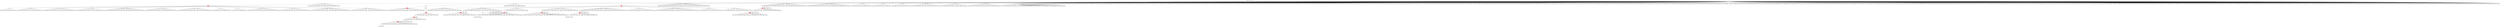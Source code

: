 digraph g {
	"49" -> "50";
	"50" [label="32"];
	"49" -> "51";
	"51" [label="18"];
	"49" -> "52";
	"52" [label="1"];
	"49" -> "53";
	"53" [label="26"];
	"49" -> "54";
	"54" [label="28"];
	"49" -> "55";
	"55" [label="7"];
	"49" -> "56";
	"56" [label="48"];
	"49" -> "57";
	"57" [label="6"];
	"49" -> "58";
	"58" [label="5"];
	"49" -> "59";
	"59" [label="34"];
	"49" -> "60";
	"60" [label="20"];
	"49" -> "61";
	"61" [label="36"];
	"49" -> "62";
	"62" [label="14"];
	"48" -> "49";
	"49" [color=indianred1, style=filled, label="50"];
	"45" -> "46";
	"46" [color=indianred1, style=filled, label="19"];
	"44" -> "45";
	"45" [label="42"];
	"42" -> "43";
	"43" [label="9"];
	"41" -> "42";
	"42" [color=indianred1, style=filled, label="22"];
	"40" -> "41";
	"41" [label="8"];
	"39" -> "40";
	"40" [color=indianred1, style=filled, label="24"];
	"38" -> "39";
	"39" [label="22"];
	"37" -> "38";
	"38" [color=indianred1, style=filled, label="40"];
	"36" -> "37";
	"37" [label="24"];
	"32" -> "33";
	"33" [color=indianred1, style=filled, label="27"];
	"31" -> "32";
	"32" [label="21"];
	"29" -> "30";
	"30" [label="10"];
	"28" -> "29";
	"29" [label="49"];
	"26" -> "27";
	"27" [color=indianred1, style=filled, label="15"];
	"25" -> "26";
	"26" [label="30"];
	"25" -> "28";
	"28" [label="46"];
	"22" -> "23";
	"23" [color=indianred1, style=filled, label="11"];
	"21" -> "22";
	"22" [label="44"];
	"19" -> "20";
	"20" [label="4"];
	"18" -> "19";
	"19" [color=indianred1, style=filled, label="3"];
	"17" -> "18";
	"18" [label="37"];
	"15" -> "16";
	"16" [label="35"];
	"15" -> "17";
	"17" [label="3"];
	"15" -> "21";
	"21" [label="11"];
	"15" -> "24";
	"24" [label="13"];
	"15" -> "25";
	"25" [label="15"];
	"15" -> "31";
	"31" [label="27"];
	"15" -> "34";
	"34" [label="41"];
	"15" -> "35";
	"35" [label="12"];
	"15" -> "36";
	"36" [label="40"];
	"14" -> "15";
	"15" [color=indianred1, style=filled, label="43"];
	"10" -> "11";
	"11" [color=indianred1, style=filled, label="47"];
	"9" -> "10";
	"10" [label="45"];
	"8" -> "9";
	"9" [color=indianred1, style=filled, label="17"];
	"7" -> "8";
	"8" [label="47"];
	"0" -> "1";
	"1" [label="39"];
	"0" -> "2";
	"2" [label="25"];
	"0" -> "3";
	"3" [label="31"];
	"0" -> "4";
	"4" [label="29"];
	"0" -> "5";
	"5" [label="38"];
	"0" -> "6";
	"6" [label="2"];
	"0" -> "7";
	"7" [label="17"];
	"0" -> "12";
	"12" [label="33"];
	"0" -> "13";
	"13" [label="23"];
	"0" -> "14";
	"14" [label="43"];
	"0" -> "44";
	"44" [label="19"];
	"0" -> "47";
	"47" [label="16"];
	"0" -> "48";
	"48" [label="50"];
	"0" [label="germline"];
	"0" -> "cell1";
	"cell1" [shape=box];
	"0" -> "cell2";
	"cell2" [shape=box];
	"48" -> "cell3";
	"cell3" [shape=box];
	"34" -> "cell4";
	"cell4" [shape=box];
	"35" -> "cell5";
	"cell5" [shape=box];
	"0" -> "cell6";
	"cell6" [shape=box];
	"13" -> "cell7";
	"cell7" [shape=box];
	"0" -> "cell8";
	"cell8" [shape=box];
	"40" -> "cell9";
	"cell9" [shape=box];
	"55" -> "cell10";
	"cell10" [shape=box];
	"0" -> "cell11";
	"cell11" [shape=box];
	"0" -> "cell12";
	"cell12" [shape=box];
	"58" -> "cell13";
	"cell13" [shape=box];
	"0" -> "cell14";
	"cell14" [shape=box];
	"21" -> "cell15";
	"cell15" [shape=box];
	"0" -> "cell16";
	"cell16" [shape=box];
	"61" -> "cell17";
	"cell17" [shape=box];
	"0" -> "cell18";
	"cell18" [shape=box];
	"17" -> "cell19";
	"cell19" [shape=box];
	"42" -> "cell20";
	"cell20" [shape=box];
	"6" -> "cell21";
	"cell21" [shape=box];
	"0" -> "cell22";
	"cell22" [shape=box];
	"0" -> "cell23";
	"cell23" [shape=box];
	"0" -> "cell24";
	"cell24" [shape=box];
	"0" -> "cell25";
	"cell25" [shape=box];
	"0" -> "cell26";
	"cell26" [shape=box];
	"14" -> "cell27";
	"cell27" [shape=box];
	"23" -> "cell28";
	"cell28" [shape=box];
	"61" -> "cell29";
	"cell29" [shape=box];
	"0" -> "cell30";
	"cell30" [shape=box];
	"51" -> "cell31";
	"cell31" [shape=box];
	"62" -> "cell32";
	"cell32" [shape=box];
	"0" -> "cell33";
	"cell33" [shape=box];
	"54" -> "cell34";
	"cell34" [shape=box];
	"23" -> "cell35";
	"cell35" [shape=box];
	"33" -> "cell36";
	"cell36" [shape=box];
	"46" -> "cell37";
	"cell37" [shape=box];
	"7" -> "cell38";
	"cell38" [shape=box];
	"36" -> "cell39";
	"cell39" [shape=box];
	"0" -> "cell40";
	"cell40" [shape=box];
	"0" -> "cell41";
	"cell41" [shape=box];
	"56" -> "cell42";
	"cell42" [shape=box];
	"17" -> "cell43";
	"cell43" [shape=box];
	"0" -> "cell44";
	"cell44" [shape=box];
	"0" -> "cell45";
	"cell45" [shape=box];
	"0" -> "cell46";
	"cell46" [shape=box];
	"0" -> "cell47";
	"cell47" [shape=box];
	"55" -> "cell48";
	"cell48" [shape=box];
	"0" -> "cell49";
	"cell49" [shape=box];
	"47" -> "cell50";
	"cell50" [shape=box];
	"42" -> "cell51";
	"cell51" [shape=box];
	"58" -> "cell52";
	"cell52" [shape=box];
	"42" -> "cell53";
	"cell53" [shape=box];
	"0" -> "cell54";
	"cell54" [shape=box];
	"5" -> "cell55";
	"cell55" [shape=box];
	"52" -> "cell56";
	"cell56" [shape=box];
	"55" -> "cell57";
	"cell57" [shape=box];
	"0" -> "cell58";
	"cell58" [shape=box];
	"9" -> "cell59";
	"cell59" [shape=box];
	"0" -> "cell60";
	"cell60" [shape=box];
	"0" -> "cell61";
	"cell61" [shape=box];
	"1" -> "cell62";
	"cell62" [shape=box];
	"50" -> "cell63";
	"cell63" [shape=box];
	"51" -> "cell64";
	"cell64" [shape=box];
	"0" -> "cell65";
	"cell65" [shape=box];
	"0" -> "cell66";
	"cell66" [shape=box];
	"40" -> "cell67";
	"cell67" [shape=box];
	"0" -> "cell68";
	"cell68" [shape=box];
	"47" -> "cell69";
	"cell69" [shape=box];
	"9" -> "cell70";
	"cell70" [shape=box];
	"0" -> "cell71";
	"cell71" [shape=box];
	"56" -> "cell72";
	"cell72" [shape=box];
	"18" -> "cell73";
	"cell73" [shape=box];
	"0" -> "cell74";
	"cell74" [shape=box];
	"35" -> "cell75";
	"cell75" [shape=box];
	"0" -> "cell76";
	"cell76" [shape=box];
	"2" -> "cell77";
	"cell77" [shape=box];
	"0" -> "cell78";
	"cell78" [shape=box];
	"16" -> "cell79";
	"cell79" [shape=box];
	"0" -> "cell80";
	"cell80" [shape=box];
	"40" -> "cell81";
	"cell81" [shape=box];
	"60" -> "cell82";
	"cell82" [shape=box];
	"54" -> "cell83";
	"cell83" [shape=box];
	"0" -> "cell84";
	"cell84" [shape=box];
	"0" -> "cell85";
	"cell85" [shape=box];
	"1" -> "cell86";
	"cell86" [shape=box];
	"0" -> "cell87";
	"cell87" [shape=box];
	"36" -> "cell88";
	"cell88" [shape=box];
	"0" -> "cell89";
	"cell89" [shape=box];
	"0" -> "cell90";
	"cell90" [shape=box];
	"0" -> "cell91";
	"cell91" [shape=box];
	"0" -> "cell92";
	"cell92" [shape=box];
	"0" -> "cell93";
	"cell93" [shape=box];
	"0" -> "cell94";
	"cell94" [shape=box];
	"0" -> "cell95";
	"cell95" [shape=box];
	"0" -> "cell96";
	"cell96" [shape=box];
	"0" -> "cell97";
	"cell97" [shape=box];
	"52" -> "cell98";
	"cell98" [shape=box];
	"27" -> "cell99";
	"cell99" [shape=box];
	"58" -> "cell100";
	"cell100" [shape=box];
	"0" -> "cell101";
	"cell101" [shape=box];
	"53" -> "cell102";
	"cell102" [shape=box];
	"34" -> "cell103";
	"cell103" [shape=box];
	"42" -> "cell104";
	"cell104" [shape=box];
	"4" -> "cell105";
	"cell105" [shape=box];
	"50" -> "cell106";
	"cell106" [shape=box];
	"33" -> "cell107";
	"cell107" [shape=box];
	"59" -> "cell108";
	"cell108" [shape=box];
	"0" -> "cell109";
	"cell109" [shape=box];
	"0" -> "cell110";
	"cell110" [shape=box];
	"0" -> "cell111";
	"cell111" [shape=box];
	"43" -> "cell112";
	"cell112" [shape=box];
	"11" -> "cell113";
	"cell113" [shape=box];
	"52" -> "cell114";
	"cell114" [shape=box];
	"23" -> "cell115";
	"cell115" [shape=box];
	"25" -> "cell116";
	"cell116" [shape=box];
	"0" -> "cell117";
	"cell117" [shape=box];
	"0" -> "cell118";
	"cell118" [shape=box];
	"52" -> "cell119";
	"cell119" [shape=box];
	"0" -> "cell120";
	"cell120" [shape=box];
	"0" -> "cell121";
	"cell121" [shape=box];
	"0" -> "cell122";
	"cell122" [shape=box];
	"48" -> "cell123";
	"cell123" [shape=box];
	"55" -> "cell124";
	"cell124" [shape=box];
	"0" -> "cell125";
	"cell125" [shape=box];
	"0" -> "cell126";
	"cell126" [shape=box];
	"0" -> "cell127";
	"cell127" [shape=box];
	"17" -> "cell128";
	"cell128" [shape=box];
	"54" -> "cell129";
	"cell129" [shape=box];
	"0" -> "cell130";
	"cell130" [shape=box];
	"12" -> "cell131";
	"cell131" [shape=box];
	"0" -> "cell132";
	"cell132" [shape=box];
	"13" -> "cell133";
	"cell133" [shape=box];
	"0" -> "cell134";
	"cell134" [shape=box];
	"0" -> "cell135";
	"cell135" [shape=box];
	"0" -> "cell136";
	"cell136" [shape=box];
	"0" -> "cell137";
	"cell137" [shape=box];
	"0" -> "cell138";
	"cell138" [shape=box];
	"57" -> "cell139";
	"cell139" [shape=box];
	"54" -> "cell140";
	"cell140" [shape=box];
	"48" -> "cell141";
	"cell141" [shape=box];
	"12" -> "cell142";
	"cell142" [shape=box];
	"56" -> "cell143";
	"cell143" [shape=box];
	"16" -> "cell144";
	"cell144" [shape=box];
	"3" -> "cell145";
	"cell145" [shape=box];
	"0" -> "cell146";
	"cell146" [shape=box];
	"0" -> "cell147";
	"cell147" [shape=box];
	"17" -> "cell148";
	"cell148" [shape=box];
	"0" -> "cell149";
	"cell149" [shape=box];
	"5" -> "cell150";
	"cell150" [shape=box];
	"0" -> "cell151";
	"cell151" [shape=box];
	"12" -> "cell152";
	"cell152" [shape=box];
	"0" -> "cell153";
	"cell153" [shape=box];
	"0" -> "cell154";
	"cell154" [shape=box];
	"0" -> "cell155";
	"cell155" [shape=box];
	"19" -> "cell156";
	"cell156" [shape=box];
	"28" -> "cell157";
	"cell157" [shape=box];
	"61" -> "cell158";
	"cell158" [shape=box];
	"0" -> "cell159";
	"cell159" [shape=box];
	"0" -> "cell160";
	"cell160" [shape=box];
	"19" -> "cell161";
	"cell161" [shape=box];
	"0" -> "cell162";
	"cell162" [shape=box];
	"0" -> "cell163";
	"cell163" [shape=box];
	"7" -> "cell164";
	"cell164" [shape=box];
	"22" -> "cell165";
	"cell165" [shape=box];
	"0" -> "cell166";
	"cell166" [shape=box];
	"0" -> "cell167";
	"cell167" [shape=box];
	"0" -> "cell168";
	"cell168" [shape=box];
	"2" -> "cell169";
	"cell169" [shape=box];
	"0" -> "cell170";
	"cell170" [shape=box];
	"0" -> "cell171";
	"cell171" [shape=box];
	"0" -> "cell172";
	"cell172" [shape=box];
	"33" -> "cell173";
	"cell173" [shape=box];
	"0" -> "cell174";
	"cell174" [shape=box];
	"0" -> "cell175";
	"cell175" [shape=box];
	"0" -> "cell176";
	"cell176" [shape=box];
	"59" -> "cell177";
	"cell177" [shape=box];
	"11" -> "cell178";
	"cell178" [shape=box];
	"0" -> "cell179";
	"cell179" [shape=box];
	"52" -> "cell180";
	"cell180" [shape=box];
	"0" -> "cell181";
	"cell181" [shape=box];
	"0" -> "cell182";
	"cell182" [shape=box];
	"31" -> "cell183";
	"cell183" [shape=box];
	"46" -> "cell184";
	"cell184" [shape=box];
	"0" -> "cell185";
	"cell185" [shape=box];
	"60" -> "cell186";
	"cell186" [shape=box];
	"54" -> "cell187";
	"cell187" [shape=box];
	"25" -> "cell188";
	"cell188" [shape=box];
	"0" -> "cell189";
	"cell189" [shape=box];
	"0" -> "cell190";
	"cell190" [shape=box];
	"7" -> "cell191";
	"cell191" [shape=box];
	"14" -> "cell192";
	"cell192" [shape=box];
	"2" -> "cell193";
	"cell193" [shape=box];
	"0" -> "cell194";
	"cell194" [shape=box];
	"43" -> "cell195";
	"cell195" [shape=box];
	"0" -> "cell196";
	"cell196" [shape=box];
	"0" -> "cell197";
	"cell197" [shape=box];
	"14" -> "cell198";
	"cell198" [shape=box];
	"0" -> "cell199";
	"cell199" [shape=box];
	"0" -> "cell200";
	"cell200" [shape=box];
	"0" -> "cell201";
	"cell201" [shape=box];
	"16" -> "cell202";
	"cell202" [shape=box];
	"38" -> "cell203";
	"cell203" [shape=box];
	"4" -> "cell204";
	"cell204" [shape=box];
	"0" -> "cell205";
	"cell205" [shape=box];
	"57" -> "cell206";
	"cell206" [shape=box];
	"23" -> "cell207";
	"cell207" [shape=box];
	"14" -> "cell208";
	"cell208" [shape=box];
	"0" -> "cell209";
	"cell209" [shape=box];
	"24" -> "cell210";
	"cell210" [shape=box];
	"0" -> "cell211";
	"cell211" [shape=box];
	"0" -> "cell212";
	"cell212" [shape=box];
	"0" -> "cell213";
	"cell213" [shape=box];
	"0" -> "cell214";
	"cell214" [shape=box];
	"0" -> "cell215";
	"cell215" [shape=box];
	"21" -> "cell216";
	"cell216" [shape=box];
	"21" -> "cell217";
	"cell217" [shape=box];
	"0" -> "cell218";
	"cell218" [shape=box];
	"0" -> "cell219";
	"cell219" [shape=box];
	"0" -> "cell220";
	"cell220" [shape=box];
	"0" -> "cell221";
	"cell221" [shape=box];
	"0" -> "cell222";
	"cell222" [shape=box];
	"2" -> "cell223";
	"cell223" [shape=box];
	"12" -> "cell224";
	"cell224" [shape=box];
	"0" -> "cell225";
	"cell225" [shape=box];
	"50" -> "cell226";
	"cell226" [shape=box];
	"0" -> "cell227";
	"cell227" [shape=box];
	"0" -> "cell228";
	"cell228" [shape=box];
	"0" -> "cell229";
	"cell229" [shape=box];
	"0" -> "cell230";
	"cell230" [shape=box];
	"60" -> "cell231";
	"cell231" [shape=box];
	"25" -> "cell232";
	"cell232" [shape=box];
	"0" -> "cell233";
	"cell233" [shape=box];
	"0" -> "cell234";
	"cell234" [shape=box];
	"0" -> "cell235";
	"cell235" [shape=box];
	"46" -> "cell236";
	"cell236" [shape=box];
	"0" -> "cell237";
	"cell237" [shape=box];
	"26" -> "cell238";
	"cell238" [shape=box];
	"0" -> "cell239";
	"cell239" [shape=box];
	"62" -> "cell240";
	"cell240" [shape=box];
	"51" -> "cell241";
	"cell241" [shape=box];
	"36" -> "cell242";
	"cell242" [shape=box];
	"41" -> "cell243";
	"cell243" [shape=box];
	"0" -> "cell244";
	"cell244" [shape=box];
	"0" -> "cell245";
	"cell245" [shape=box];
	"54" -> "cell246";
	"cell246" [shape=box];
	"52" -> "cell247";
	"cell247" [shape=box];
	"0" -> "cell248";
	"cell248" [shape=box];
	"0" -> "cell249";
	"cell249" [shape=box];
	"0" -> "cell250";
	"cell250" [shape=box];
	"59" -> "cell251";
	"cell251" [shape=box];
	"40" -> "cell252";
	"cell252" [shape=box];
	"55" -> "cell253";
	"cell253" [shape=box];
	"7" -> "cell254";
	"cell254" [shape=box];
	"20" -> "cell255";
	"cell255" [shape=box];
	"38" -> "cell256";
	"cell256" [shape=box];
	"0" -> "cell257";
	"cell257" [shape=box];
	"0" -> "cell258";
	"cell258" [shape=box];
	"1" -> "cell259";
	"cell259" [shape=box];
	"0" -> "cell260";
	"cell260" [shape=box];
	"54" -> "cell261";
	"cell261" [shape=box];
	"0" -> "cell262";
	"cell262" [shape=box];
	"34" -> "cell263";
	"cell263" [shape=box];
	"14" -> "cell264";
	"cell264" [shape=box];
	"1" -> "cell265";
	"cell265" [shape=box];
	"56" -> "cell266";
	"cell266" [shape=box];
	"20" -> "cell267";
	"cell267" [shape=box];
	"47" -> "cell268";
	"cell268" [shape=box];
	"48" -> "cell269";
	"cell269" [shape=box];
	"0" -> "cell270";
	"cell270" [shape=box];
	"19" -> "cell271";
	"cell271" [shape=box];
	"0" -> "cell272";
	"cell272" [shape=box];
	"60" -> "cell273";
	"cell273" [shape=box];
	"0" -> "cell274";
	"cell274" [shape=box];
	"17" -> "cell275";
	"cell275" [shape=box];
	"0" -> "cell276";
	"cell276" [shape=box];
	"46" -> "cell277";
	"cell277" [shape=box];
	"62" -> "cell278";
	"cell278" [shape=box];
	"0" -> "cell279";
	"cell279" [shape=box];
	"0" -> "cell280";
	"cell280" [shape=box];
	"24" -> "cell281";
	"cell281" [shape=box];
	"59" -> "cell282";
	"cell282" [shape=box];
	"0" -> "cell283";
	"cell283" [shape=box];
	"62" -> "cell284";
	"cell284" [shape=box];
	"0" -> "cell285";
	"cell285" [shape=box];
	"0" -> "cell286";
	"cell286" [shape=box];
	"27" -> "cell287";
	"cell287" [shape=box];
	"22" -> "cell288";
	"cell288" [shape=box];
	"0" -> "cell289";
	"cell289" [shape=box];
	"24" -> "cell290";
	"cell290" [shape=box];
	"52" -> "cell291";
	"cell291" [shape=box];
	"0" -> "cell292";
	"cell292" [shape=box];
	"35" -> "cell293";
	"cell293" [shape=box];
	"27" -> "cell294";
	"cell294" [shape=box];
	"0" -> "cell295";
	"cell295" [shape=box];
	"24" -> "cell296";
	"cell296" [shape=box];
	"0" -> "cell297";
	"cell297" [shape=box];
	"0" -> "cell298";
	"cell298" [shape=box];
	"0" -> "cell299";
	"cell299" [shape=box];
	"54" -> "cell300";
	"cell300" [shape=box];
	"0" -> "cell301";
	"cell301" [shape=box];
	"0" -> "cell302";
	"cell302" [shape=box];
	"0" -> "cell303";
	"cell303" [shape=box];
	"9" -> "cell304";
	"cell304" [shape=box];
	"3" -> "cell305";
	"cell305" [shape=box];
	"14" -> "cell306";
	"cell306" [shape=box];
	"0" -> "cell307";
	"cell307" [shape=box];
	"0" -> "cell308";
	"cell308" [shape=box];
	"0" -> "cell309";
	"cell309" [shape=box];
	"0" -> "cell310";
	"cell310" [shape=box];
	"0" -> "cell311";
	"cell311" [shape=box];
	"0" -> "cell312";
	"cell312" [shape=box];
	"53" -> "cell313";
	"cell313" [shape=box];
	"0" -> "cell314";
	"cell314" [shape=box];
	"27" -> "cell315";
	"cell315" [shape=box];
	"0" -> "cell316";
	"cell316" [shape=box];
	"23" -> "cell317";
	"cell317" [shape=box];
	"13" -> "cell318";
	"cell318" [shape=box];
	"0" -> "cell319";
	"cell319" [shape=box];
	"24" -> "cell320";
	"cell320" [shape=box];
	"0" -> "cell321";
	"cell321" [shape=box];
	"0" -> "cell322";
	"cell322" [shape=box];
	"0" -> "cell323";
	"cell323" [shape=box];
	"56" -> "cell324";
	"cell324" [shape=box];
	"0" -> "cell325";
	"cell325" [shape=box];
	"0" -> "cell326";
	"cell326" [shape=box];
	"13" -> "cell327";
	"cell327" [shape=box];
	"1" -> "cell328";
	"cell328" [shape=box];
	"0" -> "cell329";
	"cell329" [shape=box];
	"0" -> "cell330";
	"cell330" [shape=box];
	"17" -> "cell331";
	"cell331" [shape=box];
	"55" -> "cell332";
	"cell332" [shape=box];
	"60" -> "cell333";
	"cell333" [shape=box];
	"59" -> "cell334";
	"cell334" [shape=box];
	"0" -> "cell335";
	"cell335" [shape=box];
	"0" -> "cell336";
	"cell336" [shape=box];
	"0" -> "cell337";
	"cell337" [shape=box];
	"0" -> "cell338";
	"cell338" [shape=box];
	"31" -> "cell339";
	"cell339" [shape=box];
	"44" -> "cell340";
	"cell340" [shape=box];
	"0" -> "cell341";
	"cell341" [shape=box];
	"0" -> "cell342";
	"cell342" [shape=box];
	"0" -> "cell343";
	"cell343" [shape=box];
	"32" -> "cell344";
	"cell344" [shape=box];
	"0" -> "cell345";
	"cell345" [shape=box];
	"0" -> "cell346";
	"cell346" [shape=box];
	"0" -> "cell347";
	"cell347" [shape=box];
	"0" -> "cell348";
	"cell348" [shape=box];
	"0" -> "cell349";
	"cell349" [shape=box];
	"44" -> "cell350";
	"cell350" [shape=box];
	"52" -> "cell351";
	"cell351" [shape=box];
	"0" -> "cell352";
	"cell352" [shape=box];
	"1" -> "cell353";
	"cell353" [shape=box];
	"0" -> "cell354";
	"cell354" [shape=box];
	"0" -> "cell355";
	"cell355" [shape=box];
	"0" -> "cell356";
	"cell356" [shape=box];
	"57" -> "cell357";
	"cell357" [shape=box];
	"11" -> "cell358";
	"cell358" [shape=box];
	"36" -> "cell359";
	"cell359" [shape=box];
	"16" -> "cell360";
	"cell360" [shape=box];
	"0" -> "cell361";
	"cell361" [shape=box];
	"51" -> "cell362";
	"cell362" [shape=box];
	"34" -> "cell363";
	"cell363" [shape=box];
	"5" -> "cell364";
	"cell364" [shape=box];
	"16" -> "cell365";
	"cell365" [shape=box];
	"9" -> "cell366";
	"cell366" [shape=box];
	"23" -> "cell367";
	"cell367" [shape=box];
	"27" -> "cell368";
	"cell368" [shape=box];
	"31" -> "cell369";
	"cell369" [shape=box];
	"0" -> "cell370";
	"cell370" [shape=box];
	"0" -> "cell371";
	"cell371" [shape=box];
	"60" -> "cell372";
	"cell372" [shape=box];
	"0" -> "cell373";
	"cell373" [shape=box];
	"14" -> "cell374";
	"cell374" [shape=box];
	"0" -> "cell375";
	"cell375" [shape=box];
	"0" -> "cell376";
	"cell376" [shape=box];
	"0" -> "cell377";
	"cell377" [shape=box];
	"0" -> "cell378";
	"cell378" [shape=box];
	"0" -> "cell379";
	"cell379" [shape=box];
	"0" -> "cell380";
	"cell380" [shape=box];
	"11" -> "cell381";
	"cell381" [shape=box];
	"0" -> "cell382";
	"cell382" [shape=box];
	"59" -> "cell383";
	"cell383" [shape=box];
	"0" -> "cell384";
	"cell384" [shape=box];
	"7" -> "cell385";
	"cell385" [shape=box];
	"11" -> "cell386";
	"cell386" [shape=box];
	"0" -> "cell387";
	"cell387" [shape=box];
	"0" -> "cell388";
	"cell388" [shape=box];
	"11" -> "cell389";
	"cell389" [shape=box];
	"23" -> "cell390";
	"cell390" [shape=box];
	"0" -> "cell391";
	"cell391" [shape=box];
	"0" -> "cell392";
	"cell392" [shape=box];
	"0" -> "cell393";
	"cell393" [shape=box];
	"0" -> "cell394";
	"cell394" [shape=box];
	"0" -> "cell395";
	"cell395" [shape=box];
	"5" -> "cell396";
	"cell396" [shape=box];
	"0" -> "cell397";
	"cell397" [shape=box];
	"0" -> "cell398";
	"cell398" [shape=box];
	"24" -> "cell399";
	"cell399" [shape=box];
	"0" -> "cell400";
	"cell400" [shape=box];
	"12" -> "cell401";
	"cell401" [shape=box];
	"27" -> "cell402";
	"cell402" [shape=box];
	"54" -> "cell403";
	"cell403" [shape=box];
	"14" -> "cell404";
	"cell404" [shape=box];
	"0" -> "cell405";
	"cell405" [shape=box];
	"42" -> "cell406";
	"cell406" [shape=box];
	"0" -> "cell407";
	"cell407" [shape=box];
	"0" -> "cell408";
	"cell408" [shape=box];
	"2" -> "cell409";
	"cell409" [shape=box];
	"0" -> "cell410";
	"cell410" [shape=box];
	"0" -> "cell411";
	"cell411" [shape=box];
	"0" -> "cell412";
	"cell412" [shape=box];
	"4" -> "cell413";
	"cell413" [shape=box];
	"5" -> "cell414";
	"cell414" [shape=box];
	"0" -> "cell415";
	"cell415" [shape=box];
	"0" -> "cell416";
	"cell416" [shape=box];
	"0" -> "cell417";
	"cell417" [shape=box];
	"0" -> "cell418";
	"cell418" [shape=box];
	"0" -> "cell419";
	"cell419" [shape=box];
	"1" -> "cell420";
	"cell420" [shape=box];
	"0" -> "cell421";
	"cell421" [shape=box];
	"0" -> "cell422";
	"cell422" [shape=box];
	"0" -> "cell423";
	"cell423" [shape=box];
	"0" -> "cell424";
	"cell424" [shape=box];
	"0" -> "cell425";
	"cell425" [shape=box];
	"0" -> "cell426";
	"cell426" [shape=box];
	"0" -> "cell427";
	"cell427" [shape=box];
	"0" -> "cell428";
	"cell428" [shape=box];
	"0" -> "cell429";
	"cell429" [shape=box];
	"0" -> "cell430";
	"cell430" [shape=box];
	"0" -> "cell431";
	"cell431" [shape=box];
	"42" -> "cell432";
	"cell432" [shape=box];
	"0" -> "cell433";
	"cell433" [shape=box];
	"46" -> "cell434";
	"cell434" [shape=box];
	"24" -> "cell435";
	"cell435" [shape=box];
	"7" -> "cell436";
	"cell436" [shape=box];
	"21" -> "cell437";
	"cell437" [shape=box];
	"14" -> "cell438";
	"cell438" [shape=box];
	"0" -> "cell439";
	"cell439" [shape=box];
	"51" -> "cell440";
	"cell440" [shape=box];
	"0" -> "cell441";
	"cell441" [shape=box];
	"0" -> "cell442";
	"cell442" [shape=box];
	"0" -> "cell443";
	"cell443" [shape=box];
	"11" -> "cell444";
	"cell444" [shape=box];
	"0" -> "cell445";
	"cell445" [shape=box];
	"9" -> "cell446";
	"cell446" [shape=box];
	"0" -> "cell447";
	"cell447" [shape=box];
	"16" -> "cell448";
	"cell448" [shape=box];
	"17" -> "cell449";
	"cell449" [shape=box];
	"36" -> "cell450";
	"cell450" [shape=box];
	"59" -> "cell451";
	"cell451" [shape=box];
	"0" -> "cell452";
	"cell452" [shape=box];
	"30" -> "cell453";
	"cell453" [shape=box];
	"61" -> "cell454";
	"cell454" [shape=box];
	"0" -> "cell455";
	"cell455" [shape=box];
	"0" -> "cell456";
	"cell456" [shape=box];
	"9" -> "cell457";
	"cell457" [shape=box];
	"0" -> "cell458";
	"cell458" [shape=box];
	"25" -> "cell459";
	"cell459" [shape=box];
	"21" -> "cell460";
	"cell460" [shape=box];
	"23" -> "cell461";
	"cell461" [shape=box];
	"17" -> "cell462";
	"cell462" [shape=box];
	"0" -> "cell463";
	"cell463" [shape=box];
	"2" -> "cell464";
	"cell464" [shape=box];
	"0" -> "cell465";
	"cell465" [shape=box];
	"35" -> "cell466";
	"cell466" [shape=box];
	"31" -> "cell467";
	"cell467" [shape=box];
	"56" -> "cell468";
	"cell468" [shape=box];
	"44" -> "cell469";
	"cell469" [shape=box];
	"19" -> "cell470";
	"cell470" [shape=box];
	"21" -> "cell471";
	"cell471" [shape=box];
	"0" -> "cell472";
	"cell472" [shape=box];
	"46" -> "cell473";
	"cell473" [shape=box];
	"62" -> "cell474";
	"cell474" [shape=box];
	"0" -> "cell475";
	"cell475" [shape=box];
	"39" -> "cell476";
	"cell476" [shape=box];
	"0" -> "cell477";
	"cell477" [shape=box];
	"23" -> "cell478";
	"cell478" [shape=box];
	"0" -> "cell479";
	"cell479" [shape=box];
	"59" -> "cell480";
	"cell480" [shape=box];
	"57" -> "cell481";
	"cell481" [shape=box];
	"62" -> "cell482";
	"cell482" [shape=box];
	"0" -> "cell483";
	"cell483" [shape=box];
	"0" -> "cell484";
	"cell484" [shape=box];
	"11" -> "cell485";
	"cell485" [shape=box];
	"0" -> "cell486";
	"cell486" [shape=box];
	"23" -> "cell487";
	"cell487" [shape=box];
	"0" -> "cell488";
	"cell488" [shape=box];
	"0" -> "cell489";
	"cell489" [shape=box];
	"32" -> "cell490";
	"cell490" [shape=box];
	"0" -> "cell491";
	"cell491" [shape=box];
	"0" -> "cell492";
	"cell492" [shape=box];
	"10" -> "cell493";
	"cell493" [shape=box];
	"0" -> "cell494";
	"cell494" [shape=box];
	"0" -> "cell495";
	"cell495" [shape=box];
	"0" -> "cell496";
	"cell496" [shape=box];
	"0" -> "cell497";
	"cell497" [shape=box];
	"33" -> "cell498";
	"cell498" [shape=box];
	"0" -> "cell499";
	"cell499" [shape=box];
	"0" -> "cell500";
	"cell500" [shape=box];
	"57" -> "cell501";
	"cell501" [shape=box];
	"0" -> "cell502";
	"cell502" [shape=box];
	"0" -> "cell503";
	"cell503" [shape=box];
	"0" -> "cell504";
	"cell504" [shape=box];
	"31" -> "cell505";
	"cell505" [shape=box];
	"0" -> "cell506";
	"cell506" [shape=box];
	"0" -> "cell507";
	"cell507" [shape=box];
	"0" -> "cell508";
	"cell508" [shape=box];
	"0" -> "cell509";
	"cell509" [shape=box];
	"4" -> "cell510";
	"cell510" [shape=box];
	"33" -> "cell511";
	"cell511" [shape=box];
	"0" -> "cell512";
	"cell512" [shape=box];
	"4" -> "cell513";
	"cell513" [shape=box];
	"9" -> "cell514";
	"cell514" [shape=box];
	"34" -> "cell515";
	"cell515" [shape=box];
	"0" -> "cell516";
	"cell516" [shape=box];
	"0" -> "cell517";
	"cell517" [shape=box];
	"0" -> "cell518";
	"cell518" [shape=box];
	"10" -> "cell519";
	"cell519" [shape=box];
	"0" -> "cell520";
	"cell520" [shape=box];
	"1" -> "cell521";
	"cell521" [shape=box];
	"62" -> "cell522";
	"cell522" [shape=box];
	"0" -> "cell523";
	"cell523" [shape=box];
	"62" -> "cell524";
	"cell524" [shape=box];
	"62" -> "cell525";
	"cell525" [shape=box];
	"46" -> "cell526";
	"cell526" [shape=box];
	"0" -> "cell527";
	"cell527" [shape=box];
	"53" -> "cell528";
	"cell528" [shape=box];
	"47" -> "cell529";
	"cell529" [shape=box];
	"0" -> "cell530";
	"cell530" [shape=box];
	"31" -> "cell531";
	"cell531" [shape=box];
	"0" -> "cell532";
	"cell532" [shape=box];
	"0" -> "cell533";
	"cell533" [shape=box];
	"0" -> "cell534";
	"cell534" [shape=box];
	"0" -> "cell535";
	"cell535" [shape=box];
	"12" -> "cell536";
	"cell536" [shape=box];
	"11" -> "cell537";
	"cell537" [shape=box];
	"0" -> "cell538";
	"cell538" [shape=box];
	"0" -> "cell539";
	"cell539" [shape=box];
	"0" -> "cell540";
	"cell540" [shape=box];
	"38" -> "cell541";
	"cell541" [shape=box];
	"0" -> "cell542";
	"cell542" [shape=box];
	"0" -> "cell543";
	"cell543" [shape=box];
	"59" -> "cell544";
	"cell544" [shape=box];
	"0" -> "cell545";
	"cell545" [shape=box];
	"0" -> "cell546";
	"cell546" [shape=box];
	"0" -> "cell547";
	"cell547" [shape=box];
	"12" -> "cell548";
	"cell548" [shape=box];
	"6" -> "cell549";
	"cell549" [shape=box];
	"0" -> "cell550";
	"cell550" [shape=box];
	"0" -> "cell551";
	"cell551" [shape=box];
	"0" -> "cell552";
	"cell552" [shape=box];
	"0" -> "cell553";
	"cell553" [shape=box];
	"36" -> "cell554";
	"cell554" [shape=box];
	"1" -> "cell555";
	"cell555" [shape=box];
	"38" -> "cell556";
	"cell556" [shape=box];
	"0" -> "cell557";
	"cell557" [shape=box];
	"0" -> "cell558";
	"cell558" [shape=box];
	"0" -> "cell559";
	"cell559" [shape=box];
	"0" -> "cell560";
	"cell560" [shape=box];
	"31" -> "cell561";
	"cell561" [shape=box];
	"0" -> "cell562";
	"cell562" [shape=box];
	"0" -> "cell563";
	"cell563" [shape=box];
	"56" -> "cell564";
	"cell564" [shape=box];
	"21" -> "cell565";
	"cell565" [shape=box];
	"31" -> "cell566";
	"cell566" [shape=box];
	"12" -> "cell567";
	"cell567" [shape=box];
	"0" -> "cell568";
	"cell568" [shape=box];
	"55" -> "cell569";
	"cell569" [shape=box];
	"41" -> "cell570";
	"cell570" [shape=box];
	"0" -> "cell571";
	"cell571" [shape=box];
	"33" -> "cell572";
	"cell572" [shape=box];
	"0" -> "cell573";
	"cell573" [shape=box];
	"0" -> "cell574";
	"cell574" [shape=box];
	"6" -> "cell575";
	"cell575" [shape=box];
	"0" -> "cell576";
	"cell576" [shape=box];
	"0" -> "cell577";
	"cell577" [shape=box];
	"0" -> "cell578";
	"cell578" [shape=box];
	"0" -> "cell579";
	"cell579" [shape=box];
	"33" -> "cell580";
	"cell580" [shape=box];
	"0" -> "cell581";
	"cell581" [shape=box];
	"27" -> "cell582";
	"cell582" [shape=box];
	"0" -> "cell583";
	"cell583" [shape=box];
	"0" -> "cell584";
	"cell584" [shape=box];
	"0" -> "cell585";
	"cell585" [shape=box];
	"0" -> "cell586";
	"cell586" [shape=box];
	"5" -> "cell587";
	"cell587" [shape=box];
	"0" -> "cell588";
	"cell588" [shape=box];
	"0" -> "cell589";
	"cell589" [shape=box];
	"0" -> "cell590";
	"cell590" [shape=box];
	"0" -> "cell591";
	"cell591" [shape=box];
	"0" -> "cell592";
	"cell592" [shape=box];
	"42" -> "cell593";
	"cell593" [shape=box];
	"0" -> "cell594";
	"cell594" [shape=box];
	"0" -> "cell595";
	"cell595" [shape=box];
	"0" -> "cell596";
	"cell596" [shape=box];
	"38" -> "cell597";
	"cell597" [shape=box];
	"48" -> "cell598";
	"cell598" [shape=box];
	"38" -> "cell599";
	"cell599" [shape=box];
	"14" -> "cell600";
	"cell600" [shape=box];
	"51" -> "cell601";
	"cell601" [shape=box];
	"0" -> "cell602";
	"cell602" [shape=box];
	"0" -> "cell603";
	"cell603" [shape=box];
	"4" -> "cell604";
	"cell604" [shape=box];
	"52" -> "cell605";
	"cell605" [shape=box];
	"44" -> "cell606";
	"cell606" [shape=box];
	"0" -> "cell607";
	"cell607" [shape=box];
	"1" -> "cell608";
	"cell608" [shape=box];
	"6" -> "cell609";
	"cell609" [shape=box];
	"7" -> "cell610";
	"cell610" [shape=box];
	"0" -> "cell611";
	"cell611" [shape=box];
	"0" -> "cell612";
	"cell612" [shape=box];
	"0" -> "cell613";
	"cell613" [shape=box];
	"48" -> "cell614";
	"cell614" [shape=box];
	"0" -> "cell615";
	"cell615" [shape=box];
	"54" -> "cell616";
	"cell616" [shape=box];
	"0" -> "cell617";
	"cell617" [shape=box];
	"40" -> "cell618";
	"cell618" [shape=box];
	"0" -> "cell619";
	"cell619" [shape=box];
	"53" -> "cell620";
	"cell620" [shape=box];
	"24" -> "cell621";
	"cell621" [shape=box];
	"44" -> "cell622";
	"cell622" [shape=box];
	"34" -> "cell623";
	"cell623" [shape=box];
	"36" -> "cell624";
	"cell624" [shape=box];
	"55" -> "cell625";
	"cell625" [shape=box];
	"0" -> "cell626";
	"cell626" [shape=box];
	"47" -> "cell627";
	"cell627" [shape=box];
	"36" -> "cell628";
	"cell628" [shape=box];
	"50" -> "cell629";
	"cell629" [shape=box];
	"5" -> "cell630";
	"cell630" [shape=box];
	"57" -> "cell631";
	"cell631" [shape=box];
	"48" -> "cell632";
	"cell632" [shape=box];
	"0" -> "cell633";
	"cell633" [shape=box];
	"0" -> "cell634";
	"cell634" [shape=box];
	"0" -> "cell635";
	"cell635" [shape=box];
	"8" -> "cell636";
	"cell636" [shape=box];
	"13" -> "cell637";
	"cell637" [shape=box];
	"0" -> "cell638";
	"cell638" [shape=box];
	"55" -> "cell639";
	"cell639" [shape=box];
	"0" -> "cell640";
	"cell640" [shape=box];
	"19" -> "cell641";
	"cell641" [shape=box];
	"27" -> "cell642";
	"cell642" [shape=box];
	"0" -> "cell643";
	"cell643" [shape=box];
	"7" -> "cell644";
	"cell644" [shape=box];
	"0" -> "cell645";
	"cell645" [shape=box];
	"0" -> "cell646";
	"cell646" [shape=box];
	"27" -> "cell647";
	"cell647" [shape=box];
	"6" -> "cell648";
	"cell648" [shape=box];
	"0" -> "cell649";
	"cell649" [shape=box];
	"0" -> "cell650";
	"cell650" [shape=box];
	"47" -> "cell651";
	"cell651" [shape=box];
	"0" -> "cell652";
	"cell652" [shape=box];
	"56" -> "cell653";
	"cell653" [shape=box];
	"24" -> "cell654";
	"cell654" [shape=box];
	"0" -> "cell655";
	"cell655" [shape=box];
	"0" -> "cell656";
	"cell656" [shape=box];
	"53" -> "cell657";
	"cell657" [shape=box];
	"28" -> "cell658";
	"cell658" [shape=box];
	"36" -> "cell659";
	"cell659" [shape=box];
	"13" -> "cell660";
	"cell660" [shape=box];
	"58" -> "cell661";
	"cell661" [shape=box];
	"7" -> "cell662";
	"cell662" [shape=box];
	"27" -> "cell663";
	"cell663" [shape=box];
	"17" -> "cell664";
	"cell664" [shape=box];
	"0" -> "cell665";
	"cell665" [shape=box];
	"0" -> "cell666";
	"cell666" [shape=box];
	"42" -> "cell667";
	"cell667" [shape=box];
	"7" -> "cell668";
	"cell668" [shape=box];
	"33" -> "cell669";
	"cell669" [shape=box];
	"0" -> "cell670";
	"cell670" [shape=box];
	"13" -> "cell671";
	"cell671" [shape=box];
	"57" -> "cell672";
	"cell672" [shape=box];
	"62" -> "cell673";
	"cell673" [shape=box];
	"59" -> "cell674";
	"cell674" [shape=box];
	"61" -> "cell675";
	"cell675" [shape=box];
	"0" -> "cell676";
	"cell676" [shape=box];
	"24" -> "cell677";
	"cell677" [shape=box];
	"0" -> "cell678";
	"cell678" [shape=box];
	"0" -> "cell679";
	"cell679" [shape=box];
	"0" -> "cell680";
	"cell680" [shape=box];
	"0" -> "cell681";
	"cell681" [shape=box];
	"0" -> "cell682";
	"cell682" [shape=box];
	"41" -> "cell683";
	"cell683" [shape=box];
	"47" -> "cell684";
	"cell684" [shape=box];
	"60" -> "cell685";
	"cell685" [shape=box];
	"0" -> "cell686";
	"cell686" [shape=box];
	"3" -> "cell687";
	"cell687" [shape=box];
	"0" -> "cell688";
	"cell688" [shape=box];
	"7" -> "cell689";
	"cell689" [shape=box];
	"0" -> "cell690";
	"cell690" [shape=box];
	"0" -> "cell691";
	"cell691" [shape=box];
	"0" -> "cell692";
	"cell692" [shape=box];
	"46" -> "cell693";
	"cell693" [shape=box];
	"7" -> "cell694";
	"cell694" [shape=box];
	"23" -> "cell695";
	"cell695" [shape=box];
	"0" -> "cell696";
	"cell696" [shape=box];
	"0" -> "cell697";
	"cell697" [shape=box];
	"5" -> "cell698";
	"cell698" [shape=box];
	"28" -> "cell699";
	"cell699" [shape=box];
	"16" -> "cell700";
	"cell700" [shape=box];
	"34" -> "cell701";
	"cell701" [shape=box];
	"61" -> "cell702";
	"cell702" [shape=box];
	"47" -> "cell703";
	"cell703" [shape=box];
	"46" -> "cell704";
	"cell704" [shape=box];
	"46" -> "cell705";
	"cell705" [shape=box];
	"17" -> "cell706";
	"cell706" [shape=box];
	"0" -> "cell707";
	"cell707" [shape=box];
	"0" -> "cell708";
	"cell708" [shape=box];
	"48" -> "cell709";
	"cell709" [shape=box];
	"0" -> "cell710";
	"cell710" [shape=box];
	"40" -> "cell711";
	"cell711" [shape=box];
	"0" -> "cell712";
	"cell712" [shape=box];
	"16" -> "cell713";
	"cell713" [shape=box];
	"25" -> "cell714";
	"cell714" [shape=box];
	"19" -> "cell715";
	"cell715" [shape=box];
	"0" -> "cell716";
	"cell716" [shape=box];
	"60" -> "cell717";
	"cell717" [shape=box];
	"0" -> "cell718";
	"cell718" [shape=box];
	"0" -> "cell719";
	"cell719" [shape=box];
	"17" -> "cell720";
	"cell720" [shape=box];
	"0" -> "cell721";
	"cell721" [shape=box];
	"40" -> "cell722";
	"cell722" [shape=box];
	"6" -> "cell723";
	"cell723" [shape=box];
	"0" -> "cell724";
	"cell724" [shape=box];
	"7" -> "cell725";
	"cell725" [shape=box];
	"8" -> "cell726";
	"cell726" [shape=box];
	"0" -> "cell727";
	"cell727" [shape=box];
	"0" -> "cell728";
	"cell728" [shape=box];
	"0" -> "cell729";
	"cell729" [shape=box];
	"0" -> "cell730";
	"cell730" [shape=box];
	"23" -> "cell731";
	"cell731" [shape=box];
	"62" -> "cell732";
	"cell732" [shape=box];
	"14" -> "cell733";
	"cell733" [shape=box];
	"0" -> "cell734";
	"cell734" [shape=box];
	"0" -> "cell735";
	"cell735" [shape=box];
	"0" -> "cell736";
	"cell736" [shape=box];
	"41" -> "cell737";
	"cell737" [shape=box];
	"54" -> "cell738";
	"cell738" [shape=box];
	"27" -> "cell739";
	"cell739" [shape=box];
	"33" -> "cell740";
	"cell740" [shape=box];
	"23" -> "cell741";
	"cell741" [shape=box];
	"0" -> "cell742";
	"cell742" [shape=box];
	"0" -> "cell743";
	"cell743" [shape=box];
	"54" -> "cell744";
	"cell744" [shape=box];
	"0" -> "cell745";
	"cell745" [shape=box];
	"0" -> "cell746";
	"cell746" [shape=box];
	"42" -> "cell747";
	"cell747" [shape=box];
	"0" -> "cell748";
	"cell748" [shape=box];
	"0" -> "cell749";
	"cell749" [shape=box];
	"0" -> "cell750";
	"cell750" [shape=box];
	"12" -> "cell751";
	"cell751" [shape=box];
	"0" -> "cell752";
	"cell752" [shape=box];
	"0" -> "cell753";
	"cell753" [shape=box];
	"42" -> "cell754";
	"cell754" [shape=box];
	"0" -> "cell755";
	"cell755" [shape=box];
	"53" -> "cell756";
	"cell756" [shape=box];
	"12" -> "cell757";
	"cell757" [shape=box];
	"0" -> "cell758";
	"cell758" [shape=box];
	"46" -> "cell759";
	"cell759" [shape=box];
	"0" -> "cell760";
	"cell760" [shape=box];
	"14" -> "cell761";
	"cell761" [shape=box];
	"51" -> "cell762";
	"cell762" [shape=box];
	"0" -> "cell763";
	"cell763" [shape=box];
	"0" -> "cell764";
	"cell764" [shape=box];
	"25" -> "cell765";
	"cell765" [shape=box];
	"0" -> "cell766";
	"cell766" [shape=box];
	"17" -> "cell767";
	"cell767" [shape=box];
	"61" -> "cell768";
	"cell768" [shape=box];
	"34" -> "cell769";
	"cell769" [shape=box];
	"0" -> "cell770";
	"cell770" [shape=box];
	"8" -> "cell771";
	"cell771" [shape=box];
	"7" -> "cell772";
	"cell772" [shape=box];
	"0" -> "cell773";
	"cell773" [shape=box];
	"31" -> "cell774";
	"cell774" [shape=box];
	"0" -> "cell775";
	"cell775" [shape=box];
	"0" -> "cell776";
	"cell776" [shape=box];
	"0" -> "cell777";
	"cell777" [shape=box];
	"0" -> "cell778";
	"cell778" [shape=box];
	"45" -> "cell779";
	"cell779" [shape=box];
	"7" -> "cell780";
	"cell780" [shape=box];
	"40" -> "cell781";
	"cell781" [shape=box];
	"56" -> "cell782";
	"cell782" [shape=box];
	"13" -> "cell783";
	"cell783" [shape=box];
	"36" -> "cell784";
	"cell784" [shape=box];
	"0" -> "cell785";
	"cell785" [shape=box];
	"0" -> "cell786";
	"cell786" [shape=box];
	"11" -> "cell787";
	"cell787" [shape=box];
	"59" -> "cell788";
	"cell788" [shape=box];
	"17" -> "cell789";
	"cell789" [shape=box];
	"0" -> "cell790";
	"cell790" [shape=box];
	"31" -> "cell791";
	"cell791" [shape=box];
	"56" -> "cell792";
	"cell792" [shape=box];
	"21" -> "cell793";
	"cell793" [shape=box];
	"46" -> "cell794";
	"cell794" [shape=box];
	"0" -> "cell795";
	"cell795" [shape=box];
	"0" -> "cell796";
	"cell796" [shape=box];
	"54" -> "cell797";
	"cell797" [shape=box];
	"31" -> "cell798";
	"cell798" [shape=box];
	"14" -> "cell799";
	"cell799" [shape=box];
	"21" -> "cell800";
	"cell800" [shape=box];
	"17" -> "cell801";
	"cell801" [shape=box];
	"0" -> "cell802";
	"cell802" [shape=box];
	"31" -> "cell803";
	"cell803" [shape=box];
	"0" -> "cell804";
	"cell804" [shape=box];
	"0" -> "cell805";
	"cell805" [shape=box];
	"13" -> "cell806";
	"cell806" [shape=box];
	"20" -> "cell807";
	"cell807" [shape=box];
	"14" -> "cell808";
	"cell808" [shape=box];
	"59" -> "cell809";
	"cell809" [shape=box];
	"0" -> "cell810";
	"cell810" [shape=box];
	"0" -> "cell811";
	"cell811" [shape=box];
	"25" -> "cell812";
	"cell812" [shape=box];
	"42" -> "cell813";
	"cell813" [shape=box];
	"35" -> "cell814";
	"cell814" [shape=box];
	"0" -> "cell815";
	"cell815" [shape=box];
	"0" -> "cell816";
	"cell816" [shape=box];
	"33" -> "cell817";
	"cell817" [shape=box];
	"60" -> "cell818";
	"cell818" [shape=box];
	"24" -> "cell819";
	"cell819" [shape=box];
	"0" -> "cell820";
	"cell820" [shape=box];
	"21" -> "cell821";
	"cell821" [shape=box];
	"35" -> "cell822";
	"cell822" [shape=box];
	"0" -> "cell823";
	"cell823" [shape=box];
	"0" -> "cell824";
	"cell824" [shape=box];
	"17" -> "cell825";
	"cell825" [shape=box];
	"41" -> "cell826";
	"cell826" [shape=box];
	"36" -> "cell827";
	"cell827" [shape=box];
	"2" -> "cell828";
	"cell828" [shape=box];
	"1" -> "cell829";
	"cell829" [shape=box];
	"10" -> "cell830";
	"cell830" [shape=box];
	"0" -> "cell831";
	"cell831" [shape=box];
	"56" -> "cell832";
	"cell832" [shape=box];
	"46" -> "cell833";
	"cell833" [shape=box];
	"0" -> "cell834";
	"cell834" [shape=box];
	"23" -> "cell835";
	"cell835" [shape=box];
	"0" -> "cell836";
	"cell836" [shape=box];
	"0" -> "cell837";
	"cell837" [shape=box];
	"48" -> "cell838";
	"cell838" [shape=box];
	"0" -> "cell839";
	"cell839" [shape=box];
	"36" -> "cell840";
	"cell840" [shape=box];
	"0" -> "cell841";
	"cell841" [shape=box];
	"61" -> "cell842";
	"cell842" [shape=box];
	"51" -> "cell843";
	"cell843" [shape=box];
	"3" -> "cell844";
	"cell844" [shape=box];
	"0" -> "cell845";
	"cell845" [shape=box];
	"0" -> "cell846";
	"cell846" [shape=box];
	"23" -> "cell847";
	"cell847" [shape=box];
	"0" -> "cell848";
	"cell848" [shape=box];
	"0" -> "cell849";
	"cell849" [shape=box];
	"46" -> "cell850";
	"cell850" [shape=box];
	"0" -> "cell851";
	"cell851" [shape=box];
	"0" -> "cell852";
	"cell852" [shape=box];
	"0" -> "cell853";
	"cell853" [shape=box];
	"52" -> "cell854";
	"cell854" [shape=box];
	"0" -> "cell855";
	"cell855" [shape=box];
	"35" -> "cell856";
	"cell856" [shape=box];
	"0" -> "cell857";
	"cell857" [shape=box];
	"55" -> "cell858";
	"cell858" [shape=box];
	"0" -> "cell859";
	"cell859" [shape=box];
	"0" -> "cell860";
	"cell860" [shape=box];
	"0" -> "cell861";
	"cell861" [shape=box];
	"21" -> "cell862";
	"cell862" [shape=box];
	"0" -> "cell863";
	"cell863" [shape=box];
	"58" -> "cell864";
	"cell864" [shape=box];
	"27" -> "cell865";
	"cell865" [shape=box];
	"19" -> "cell866";
	"cell866" [shape=box];
	"0" -> "cell867";
	"cell867" [shape=box];
	"44" -> "cell868";
	"cell868" [shape=box];
	"0" -> "cell869";
	"cell869" [shape=box];
	"35" -> "cell870";
	"cell870" [shape=box];
	"0" -> "cell871";
	"cell871" [shape=box];
	"35" -> "cell872";
	"cell872" [shape=box];
	"0" -> "cell873";
	"cell873" [shape=box];
	"0" -> "cell874";
	"cell874" [shape=box];
	"0" -> "cell875";
	"cell875" [shape=box];
	"0" -> "cell876";
	"cell876" [shape=box];
	"0" -> "cell877";
	"cell877" [shape=box];
	"19" -> "cell878";
	"cell878" [shape=box];
	"17" -> "cell879";
	"cell879" [shape=box];
	"61" -> "cell880";
	"cell880" [shape=box];
	"0" -> "cell881";
	"cell881" [shape=box];
	"1" -> "cell882";
	"cell882" [shape=box];
	"0" -> "cell883";
	"cell883" [shape=box];
	"61" -> "cell884";
	"cell884" [shape=box];
	"27" -> "cell885";
	"cell885" [shape=box];
	"44" -> "cell886";
	"cell886" [shape=box];
	"0" -> "cell887";
	"cell887" [shape=box];
	"0" -> "cell888";
	"cell888" [shape=box];
	"0" -> "cell889";
	"cell889" [shape=box];
	"61" -> "cell890";
	"cell890" [shape=box];
	"34" -> "cell891";
	"cell891" [shape=box];
	"0" -> "cell892";
	"cell892" [shape=box];
	"23" -> "cell893";
	"cell893" [shape=box];
	"23" -> "cell894";
	"cell894" [shape=box];
	"56" -> "cell895";
	"cell895" [shape=box];
	"0" -> "cell896";
	"cell896" [shape=box];
	"7" -> "cell897";
	"cell897" [shape=box];
	"0" -> "cell898";
	"cell898" [shape=box];
	"0" -> "cell899";
	"cell899" [shape=box];
	"0" -> "cell900";
	"cell900" [shape=box];
	"5" -> "cell901";
	"cell901" [shape=box];
	"48" -> "cell902";
	"cell902" [shape=box];
	"0" -> "cell903";
	"cell903" [shape=box];
	"0" -> "cell904";
	"cell904" [shape=box];
	"9" -> "cell905";
	"cell905" [shape=box];
	"0" -> "cell906";
	"cell906" [shape=box];
	"56" -> "cell907";
	"cell907" [shape=box];
	"0" -> "cell908";
	"cell908" [shape=box];
	"0" -> "cell909";
	"cell909" [shape=box];
	"5" -> "cell910";
	"cell910" [shape=box];
	"53" -> "cell911";
	"cell911" [shape=box];
	"13" -> "cell912";
	"cell912" [shape=box];
	"0" -> "cell913";
	"cell913" [shape=box];
	"47" -> "cell914";
	"cell914" [shape=box];
	"53" -> "cell915";
	"cell915" [shape=box];
	"47" -> "cell916";
	"cell916" [shape=box];
	"27" -> "cell917";
	"cell917" [shape=box];
	"28" -> "cell918";
	"cell918" [shape=box];
	"0" -> "cell919";
	"cell919" [shape=box];
	"0" -> "cell920";
	"cell920" [shape=box];
	"0" -> "cell921";
	"cell921" [shape=box];
	"4" -> "cell922";
	"cell922" [shape=box];
	"0" -> "cell923";
	"cell923" [shape=box];
	"48" -> "cell924";
	"cell924" [shape=box];
	"24" -> "cell925";
	"cell925" [shape=box];
	"0" -> "cell926";
	"cell926" [shape=box];
	"0" -> "cell927";
	"cell927" [shape=box];
	"0" -> "cell928";
	"cell928" [shape=box];
	"0" -> "cell929";
	"cell929" [shape=box];
	"0" -> "cell930";
	"cell930" [shape=box];
	"0" -> "cell931";
	"cell931" [shape=box];
	"6" -> "cell932";
	"cell932" [shape=box];
	"0" -> "cell933";
	"cell933" [shape=box];
	"0" -> "cell934";
	"cell934" [shape=box];
	"50" -> "cell935";
	"cell935" [shape=box];
	"0" -> "cell936";
	"cell936" [shape=box];
	"62" -> "cell937";
	"cell937" [shape=box];
	"11" -> "cell938";
	"cell938" [shape=box];
	"0" -> "cell939";
	"cell939" [shape=box];
	"18" -> "cell940";
	"cell940" [shape=box];
	"13" -> "cell941";
	"cell941" [shape=box];
	"11" -> "cell942";
	"cell942" [shape=box];
	"0" -> "cell943";
	"cell943" [shape=box];
	"24" -> "cell944";
	"cell944" [shape=box];
	"0" -> "cell945";
	"cell945" [shape=box];
	"0" -> "cell946";
	"cell946" [shape=box];
	"2" -> "cell947";
	"cell947" [shape=box];
	"12" -> "cell948";
	"cell948" [shape=box];
	"30" -> "cell949";
	"cell949" [shape=box];
	"9" -> "cell950";
	"cell950" [shape=box];
	"3" -> "cell951";
	"cell951" [shape=box];
	"0" -> "cell952";
	"cell952" [shape=box];
	"9" -> "cell953";
	"cell953" [shape=box];
	"1" -> "cell954";
	"cell954" [shape=box];
	"24" -> "cell955";
	"cell955" [shape=box];
	"0" -> "cell956";
	"cell956" [shape=box];
	"0" -> "cell957";
	"cell957" [shape=box];
	"0" -> "cell958";
	"cell958" [shape=box];
	"0" -> "cell959";
	"cell959" [shape=box];
	"6" -> "cell960";
	"cell960" [shape=box];
	"27" -> "cell961";
	"cell961" [shape=box];
	"0" -> "cell962";
	"cell962" [shape=box];
	"0" -> "cell963";
	"cell963" [shape=box];
	"0" -> "cell964";
	"cell964" [shape=box];
	"0" -> "cell965";
	"cell965" [shape=box];
	"0" -> "cell966";
	"cell966" [shape=box];
	"0" -> "cell967";
	"cell967" [shape=box];
	"3" -> "cell968";
	"cell968" [shape=box];
	"19" -> "cell969";
	"cell969" [shape=box];
	"0" -> "cell970";
	"cell970" [shape=box];
	"0" -> "cell971";
	"cell971" [shape=box];
	"6" -> "cell972";
	"cell972" [shape=box];
	"0" -> "cell973";
	"cell973" [shape=box];
	"0" -> "cell974";
	"cell974" [shape=box];
	"14" -> "cell975";
	"cell975" [shape=box];
	"0" -> "cell976";
	"cell976" [shape=box];
	"0" -> "cell977";
	"cell977" [shape=box];
	"12" -> "cell978";
	"cell978" [shape=box];
	"0" -> "cell979";
	"cell979" [shape=box];
	"0" -> "cell980";
	"cell980" [shape=box];
	"14" -> "cell981";
	"cell981" [shape=box];
	"1" -> "cell982";
	"cell982" [shape=box];
	"0" -> "cell983";
	"cell983" [shape=box];
	"16" -> "cell984";
	"cell984" [shape=box];
	"5" -> "cell985";
	"cell985" [shape=box];
	"0" -> "cell986";
	"cell986" [shape=box];
	"0" -> "cell987";
	"cell987" [shape=box];
	"60" -> "cell988";
	"cell988" [shape=box];
	"25" -> "cell989";
	"cell989" [shape=box];
	"0" -> "cell990";
	"cell990" [shape=box];
	"0" -> "cell991";
	"cell991" [shape=box];
	"0" -> "cell992";
	"cell992" [shape=box];
	"18" -> "cell993";
	"cell993" [shape=box];
	"0" -> "cell994";
	"cell994" [shape=box];
	"0" -> "cell995";
	"cell995" [shape=box];
	"0" -> "cell996";
	"cell996" [shape=box];
	"0" -> "cell997";
	"cell997" [shape=box];
	"0" -> "cell998";
	"cell998" [shape=box];
	"0" -> "cell999";
	"cell999" [shape=box];
	"27" -> "cell1000";
	"cell1000" [shape=box];
	"0" -> "cell1001";
	"cell1001" [shape=box];
	"0" -> "cell1002";
	"cell1002" [shape=box];
	"0" -> "cell1003";
	"cell1003" [shape=box];
	"0" -> "cell1004";
	"cell1004" [shape=box];
	"0" -> "cell1005";
	"cell1005" [shape=box];
	"0" -> "cell1006";
	"cell1006" [shape=box];
	"55" -> "cell1007";
	"cell1007" [shape=box];
	"0" -> "cell1008";
	"cell1008" [shape=box];
	"0" -> "cell1009";
	"cell1009" [shape=box];
	"0" -> "cell1010";
	"cell1010" [shape=box];
	"0" -> "cell1011";
	"cell1011" [shape=box];
	"38" -> "cell1012";
	"cell1012" [shape=box];
	"0" -> "cell1013";
	"cell1013" [shape=box];
	"0" -> "cell1014";
	"cell1014" [shape=box];
	"0" -> "cell1015";
	"cell1015" [shape=box];
	"0" -> "cell1016";
	"cell1016" [shape=box];
	"0" -> "cell1017";
	"cell1017" [shape=box];
	"0" -> "cell1018";
	"cell1018" [shape=box];
	"1" -> "cell1019";
	"cell1019" [shape=box];
	"0" -> "cell1020";
	"cell1020" [shape=box];
	"0" -> "cell1021";
	"cell1021" [shape=box];
	"14" -> "cell1022";
	"cell1022" [shape=box];
	"62" -> "cell1023";
	"cell1023" [shape=box];
	"0" -> "cell1024";
	"cell1024" [shape=box];
	"0" -> "cell1025";
	"cell1025" [shape=box];
	"61" -> "cell1026";
	"cell1026" [shape=box];
	"0" -> "cell1027";
	"cell1027" [shape=box];
	"0" -> "cell1028";
	"cell1028" [shape=box];
	"53" -> "cell1029";
	"cell1029" [shape=box];
	"6" -> "cell1030";
	"cell1030" [shape=box];
	"11" -> "cell1031";
	"cell1031" [shape=box];
	"0" -> "cell1032";
	"cell1032" [shape=box];
	"0" -> "cell1033";
	"cell1033" [shape=box];
	"0" -> "cell1034";
	"cell1034" [shape=box];
	"24" -> "cell1035";
	"cell1035" [shape=box];
	"61" -> "cell1036";
	"cell1036" [shape=box];
	"0" -> "cell1037";
	"cell1037" [shape=box];
	"0" -> "cell1038";
	"cell1038" [shape=box];
	"0" -> "cell1039";
	"cell1039" [shape=box];
	"13" -> "cell1040";
	"cell1040" [shape=box];
	"0" -> "cell1041";
	"cell1041" [shape=box];
	"33" -> "cell1042";
	"cell1042" [shape=box];
	"0" -> "cell1043";
	"cell1043" [shape=box];
	"0" -> "cell1044";
	"cell1044" [shape=box];
	"14" -> "cell1045";
	"cell1045" [shape=box];
	"0" -> "cell1046";
	"cell1046" [shape=box];
	"61" -> "cell1047";
	"cell1047" [shape=box];
	"58" -> "cell1048";
	"cell1048" [shape=box];
	"17" -> "cell1049";
	"cell1049" [shape=box];
	"36" -> "cell1050";
	"cell1050" [shape=box];
	"60" -> "cell1051";
	"cell1051" [shape=box];
	"61" -> "cell1052";
	"cell1052" [shape=box];
	"54" -> "cell1053";
	"cell1053" [shape=box];
	"35" -> "cell1054";
	"cell1054" [shape=box];
	"28" -> "cell1055";
	"cell1055" [shape=box];
	"33" -> "cell1056";
	"cell1056" [shape=box];
	"48" -> "cell1057";
	"cell1057" [shape=box];
	"0" -> "cell1058";
	"cell1058" [shape=box];
	"24" -> "cell1059";
	"cell1059" [shape=box];
	"0" -> "cell1060";
	"cell1060" [shape=box];
	"55" -> "cell1061";
	"cell1061" [shape=box];
	"35" -> "cell1062";
	"cell1062" [shape=box];
	"0" -> "cell1063";
	"cell1063" [shape=box];
	"30" -> "cell1064";
	"cell1064" [shape=box];
	"21" -> "cell1065";
	"cell1065" [shape=box];
	"0" -> "cell1066";
	"cell1066" [shape=box];
	"0" -> "cell1067";
	"cell1067" [shape=box];
	"0" -> "cell1068";
	"cell1068" [shape=box];
	"42" -> "cell1069";
	"cell1069" [shape=box];
	"31" -> "cell1070";
	"cell1070" [shape=box];
	"38" -> "cell1071";
	"cell1071" [shape=box];
	"1" -> "cell1072";
	"cell1072" [shape=box];
	"0" -> "cell1073";
	"cell1073" [shape=box];
	"0" -> "cell1074";
	"cell1074" [shape=box];
	"0" -> "cell1075";
	"cell1075" [shape=box];
	"19" -> "cell1076";
	"cell1076" [shape=box];
	"51" -> "cell1077";
	"cell1077" [shape=box];
	"0" -> "cell1078";
	"cell1078" [shape=box];
	"0" -> "cell1079";
	"cell1079" [shape=box];
	"0" -> "cell1080";
	"cell1080" [shape=box];
	"0" -> "cell1081";
	"cell1081" [shape=box];
	"53" -> "cell1082";
	"cell1082" [shape=box];
	"14" -> "cell1083";
	"cell1083" [shape=box];
	"44" -> "cell1084";
	"cell1084" [shape=box];
	"54" -> "cell1085";
	"cell1085" [shape=box];
	"50" -> "cell1086";
	"cell1086" [shape=box];
	"21" -> "cell1087";
	"cell1087" [shape=box];
	"0" -> "cell1088";
	"cell1088" [shape=box];
	"51" -> "cell1089";
	"cell1089" [shape=box];
	"0" -> "cell1090";
	"cell1090" [shape=box];
	"3" -> "cell1091";
	"cell1091" [shape=box];
	"0" -> "cell1092";
	"cell1092" [shape=box];
	"47" -> "cell1093";
	"cell1093" [shape=box];
	"16" -> "cell1094";
	"cell1094" [shape=box];
	"52" -> "cell1095";
	"cell1095" [shape=box];
	"42" -> "cell1096";
	"cell1096" [shape=box];
	"0" -> "cell1097";
	"cell1097" [shape=box];
	"0" -> "cell1098";
	"cell1098" [shape=box];
	"13" -> "cell1099";
	"cell1099" [shape=box];
	"52" -> "cell1100";
	"cell1100" [shape=box];
	labelloc="t";
	label="Confidence score: -2134.381804";
}

